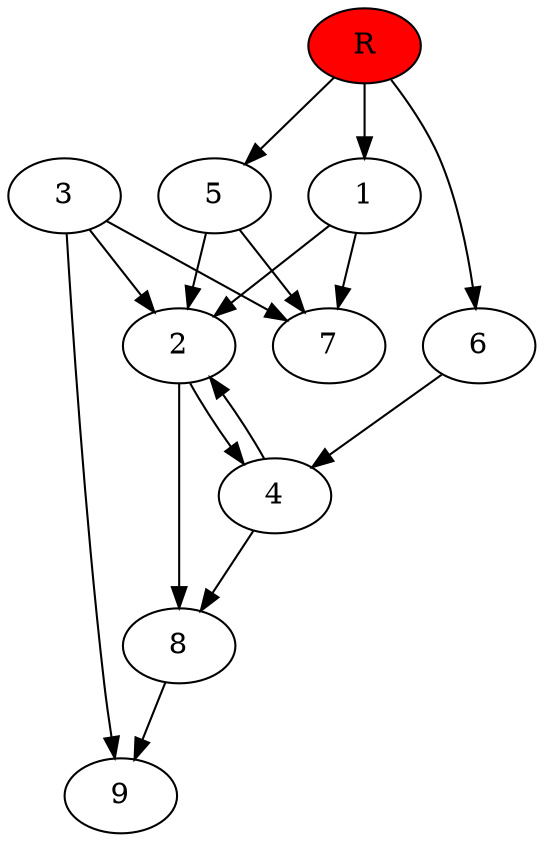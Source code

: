 digraph prb58777 {
	1
	2
	3
	4
	5
	6
	7
	8
	R [fillcolor="#ff0000" style=filled]
	1 -> 2
	1 -> 7
	2 -> 4
	2 -> 8
	3 -> 2
	3 -> 7
	3 -> 9
	4 -> 2
	4 -> 8
	5 -> 2
	5 -> 7
	6 -> 4
	8 -> 9
	R -> 1
	R -> 5
	R -> 6
}
